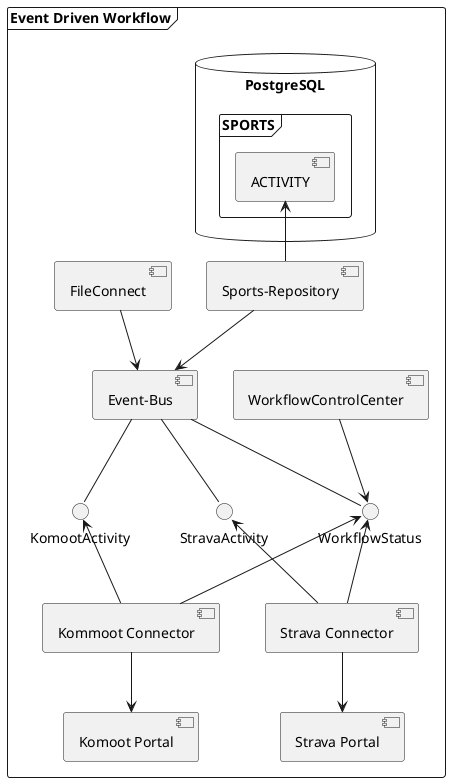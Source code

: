 @startuml
'https://plantuml.com/component-diagram

frame "Event Driven Workflow" {
  [Strava Portal] as [Strava]
  [Komoot Portal] as [Komoot]

  [Strava Connector] as [StravaConnect]
  [Kommoot Connector] as [KommootConnect]

  [Event-Bus] as [Kafka]

  [Sports-Repository] as [SportsRepo]

  [WorkflowControlCenter] as [WF-CC]

  [Kafka] -- WorkflowStatus
  [Kafka] -- KomootActivity
  [Kafka] -- StravaActivity
  [FileConnect]

  database "PostgreSQL" {
    frame "SPORTS" {
      [ACTIVITY]
    }
  }
}

[FileConnect] --> [Kafka]
[SportsRepo] --> [Kafka]
[WF-CC] --> WorkflowStatus

[StravaConnect] --> [Strava]
StravaActivity <-- [StravaConnect]
WorkflowStatus <-- [StravaConnect]

[KommootConnect] --> [Komoot]
KomootActivity <-- [KommootConnect]
WorkflowStatus <-- [KommootConnect]

[ACTIVITY] <-- [SportsRepo]

@enduml